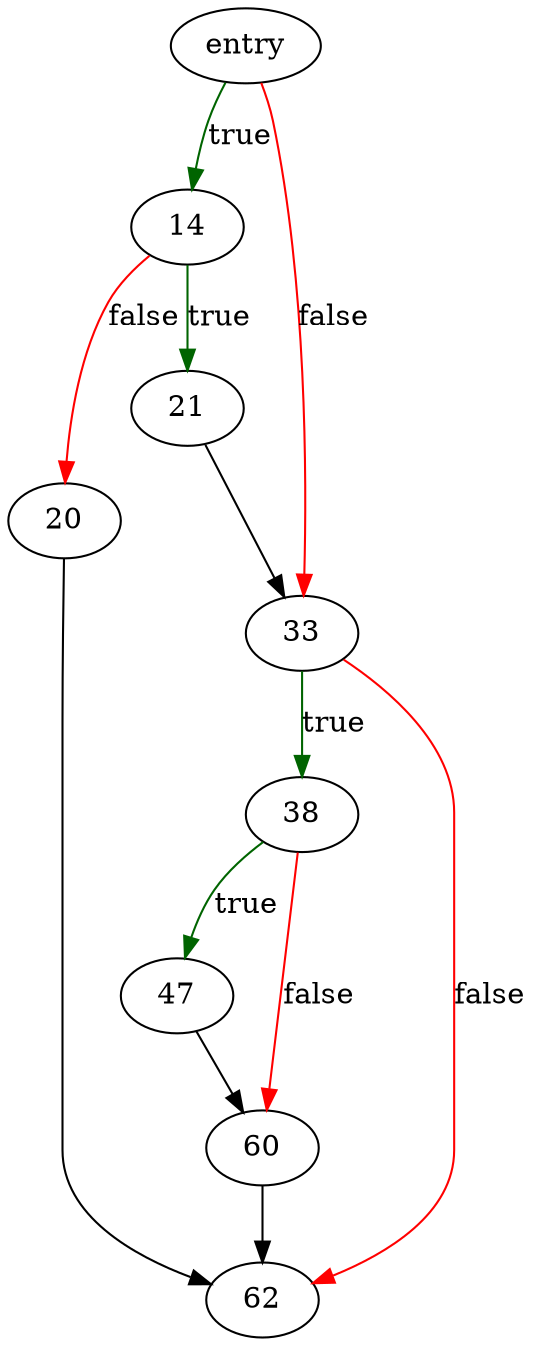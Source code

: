 digraph "callCollNeeded" {
	// Node definitions.
	3 [label=entry];
	14;
	20;
	21;
	33;
	38;
	47;
	60;
	62;

	// Edge definitions.
	3 -> 14 [
		color=darkgreen
		label=true
	];
	3 -> 33 [
		color=red
		label=false
	];
	14 -> 20 [
		color=red
		label=false
	];
	14 -> 21 [
		color=darkgreen
		label=true
	];
	20 -> 62;
	21 -> 33;
	33 -> 38 [
		color=darkgreen
		label=true
	];
	33 -> 62 [
		color=red
		label=false
	];
	38 -> 47 [
		color=darkgreen
		label=true
	];
	38 -> 60 [
		color=red
		label=false
	];
	47 -> 60;
	60 -> 62;
}